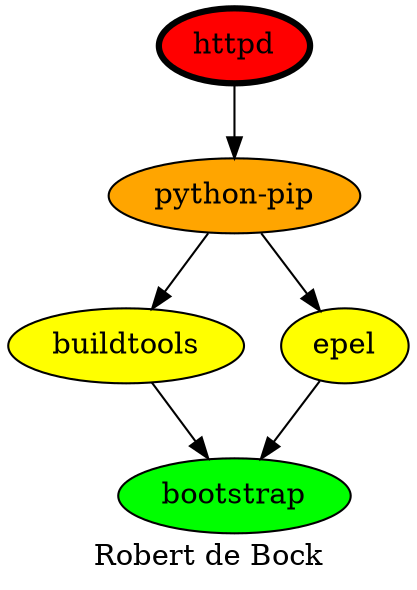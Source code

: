 digraph PhiloDilemma {
  label = "Robert de Bock" ;
  overlap=false
  {
    bootstrap [fillcolor=green style=filled]
    buildtools [fillcolor=yellow style=filled]
    epel [fillcolor=yellow style=filled]
    "python-pip" [fillcolor=orange style=filled]
    httpd [fillcolor=red style=filled penwidth=3]
  }
  {buildtools epel} -> bootstrap
  "python-pip" -> {buildtools epel}
  httpd -> "python-pip"
}
